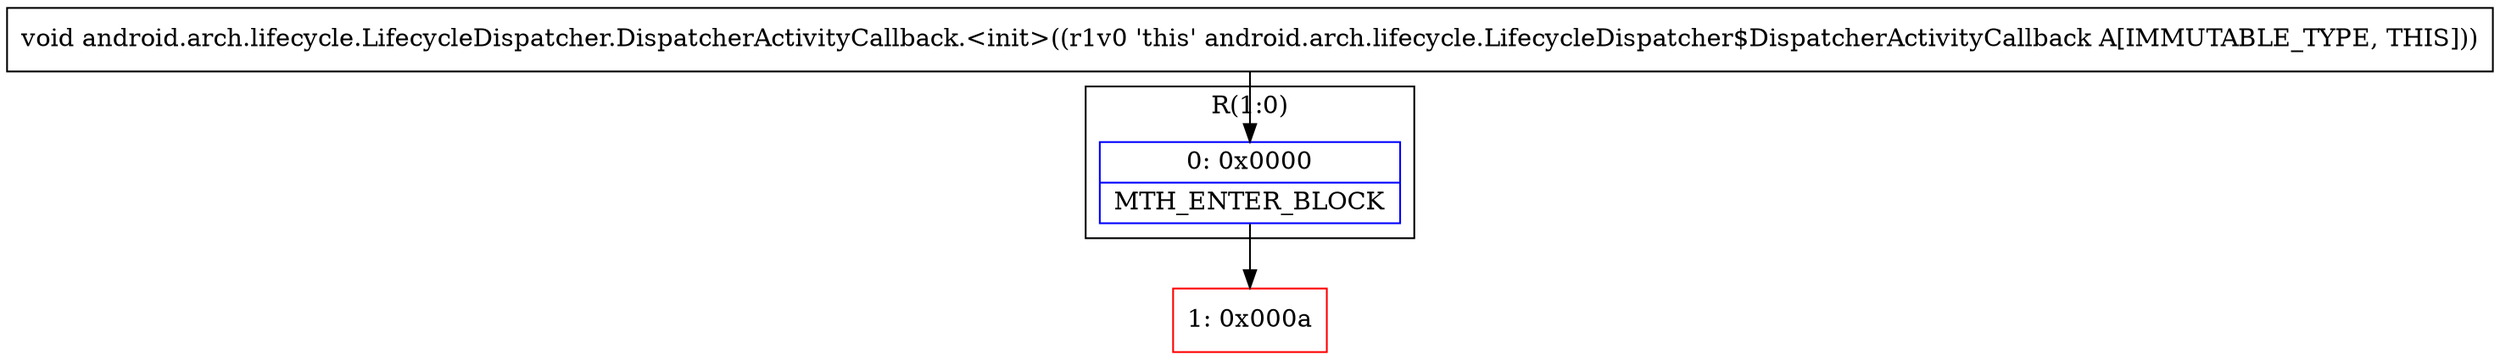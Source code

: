 digraph "CFG forandroid.arch.lifecycle.LifecycleDispatcher.DispatcherActivityCallback.\<init\>()V" {
subgraph cluster_Region_634846033 {
label = "R(1:0)";
node [shape=record,color=blue];
Node_0 [shape=record,label="{0\:\ 0x0000|MTH_ENTER_BLOCK\l}"];
}
Node_1 [shape=record,color=red,label="{1\:\ 0x000a}"];
MethodNode[shape=record,label="{void android.arch.lifecycle.LifecycleDispatcher.DispatcherActivityCallback.\<init\>((r1v0 'this' android.arch.lifecycle.LifecycleDispatcher$DispatcherActivityCallback A[IMMUTABLE_TYPE, THIS])) }"];
MethodNode -> Node_0;
Node_0 -> Node_1;
}

